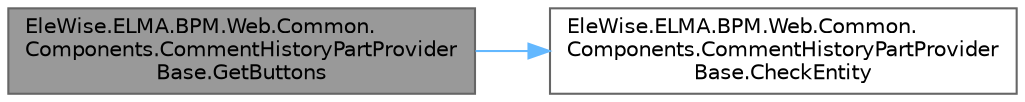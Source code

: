 digraph "EleWise.ELMA.BPM.Web.Common.Components.CommentHistoryPartProviderBase.GetButtons"
{
 // LATEX_PDF_SIZE
  bgcolor="transparent";
  edge [fontname=Helvetica,fontsize=10,labelfontname=Helvetica,labelfontsize=10];
  node [fontname=Helvetica,fontsize=10,shape=box,height=0.2,width=0.4];
  rankdir="LR";
  Node1 [id="Node000001",label="EleWise.ELMA.BPM.Web.Common.\lComponents.CommentHistoryPartProvider\lBase.GetButtons",height=0.2,width=0.4,color="gray40", fillcolor="grey60", style="filled", fontcolor="black",tooltip="Получить набор кнопок для панели истории"];
  Node1 -> Node2 [id="edge1_Node000001_Node000002",color="steelblue1",style="solid",tooltip=" "];
  Node2 [id="Node000002",label="EleWise.ELMA.BPM.Web.Common.\lComponents.CommentHistoryPartProvider\lBase.CheckEntity",height=0.2,width=0.4,color="grey40", fillcolor="white", style="filled",URL="$class_ele_wise_1_1_e_l_m_a_1_1_b_p_m_1_1_web_1_1_common_1_1_components_1_1_comment_history_part_provider_base.html#a2a2701f73bd995272034cd98f732cfa9",tooltip="Необходимо проверить в наследнике сущность для которой будет осуществляться отображение...."];
}

